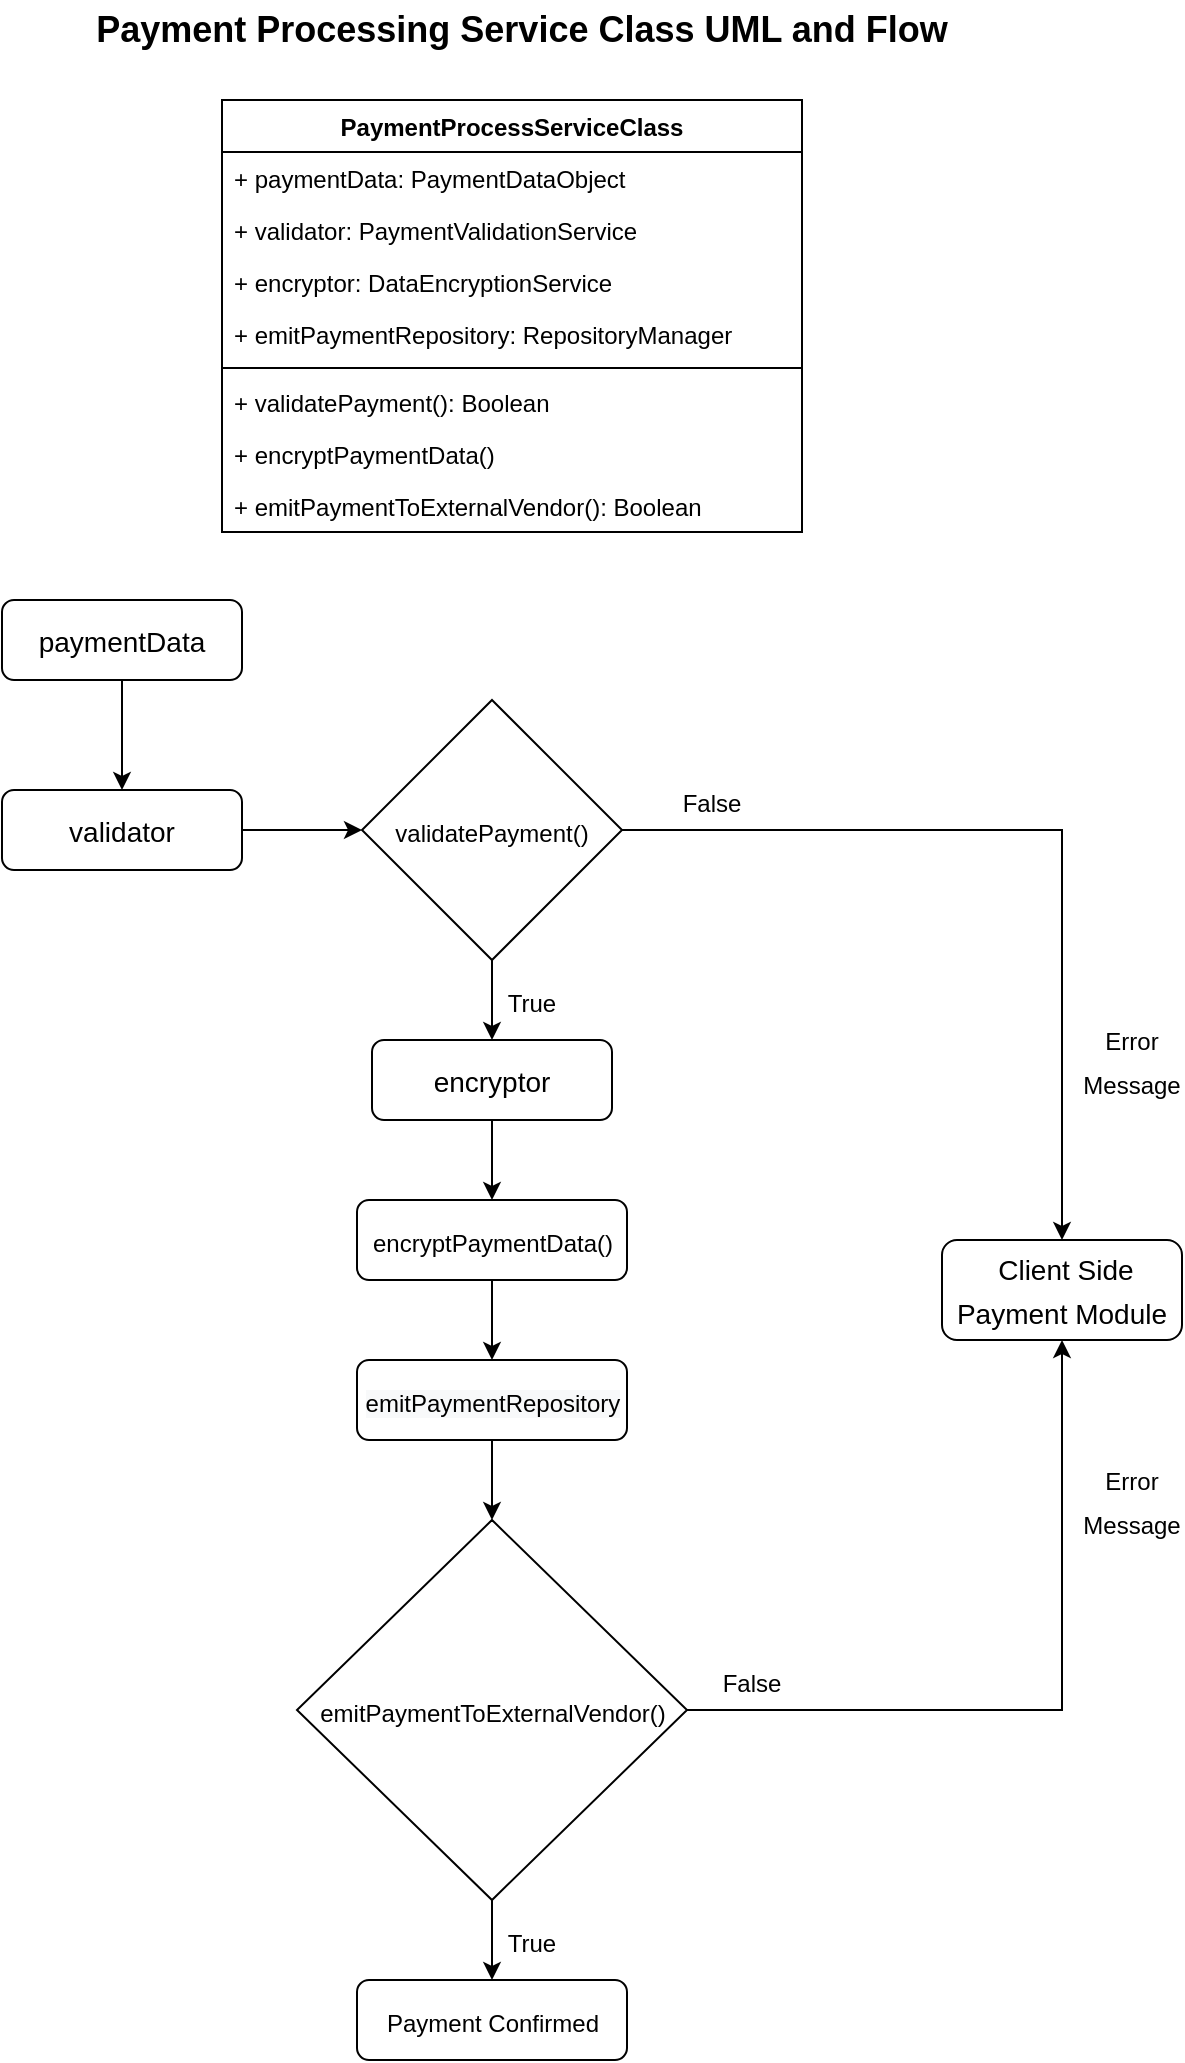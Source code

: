 <mxfile version="13.8.1" type="device"><diagram id="C5RBs43oDa-KdzZeNtuy" name="Page-1"><mxGraphModel dx="1319" dy="816" grid="1" gridSize="10" guides="1" tooltips="1" connect="1" arrows="1" fold="1" page="1" pageScale="1" pageWidth="827" pageHeight="1169" math="0" shadow="0"><root><mxCell id="WIyWlLk6GJQsqaUBKTNV-0"/><mxCell id="WIyWlLk6GJQsqaUBKTNV-1" parent="WIyWlLk6GJQsqaUBKTNV-0"/><mxCell id="zBhWQRF4P_JEcmPUDY7l-8" value="Payment Processing Service Class UML and Flow" style="text;align=center;fontStyle=1;verticalAlign=middle;spacingLeft=3;spacingRight=3;strokeColor=none;rotatable=0;points=[[0,0.5],[1,0.5]];portConstraint=eastwest;fontSize=18;" vertex="1" parent="WIyWlLk6GJQsqaUBKTNV-1"><mxGeometry x="170" y="50" width="460" height="26" as="geometry"/></mxCell><mxCell id="zBhWQRF4P_JEcmPUDY7l-4" value="PaymentProcessServiceClass" style="swimlane;fontStyle=1;align=center;verticalAlign=top;childLayout=stackLayout;horizontal=1;startSize=26;horizontalStack=0;resizeParent=1;resizeParentMax=0;resizeLast=0;collapsible=1;marginBottom=0;" vertex="1" parent="WIyWlLk6GJQsqaUBKTNV-1"><mxGeometry x="250" y="100" width="290" height="216" as="geometry"/></mxCell><mxCell id="zBhWQRF4P_JEcmPUDY7l-5" value="+ paymentData: PaymentDataObject" style="text;strokeColor=none;fillColor=none;align=left;verticalAlign=top;spacingLeft=4;spacingRight=4;overflow=hidden;rotatable=0;points=[[0,0.5],[1,0.5]];portConstraint=eastwest;" vertex="1" parent="zBhWQRF4P_JEcmPUDY7l-4"><mxGeometry y="26" width="290" height="26" as="geometry"/></mxCell><mxCell id="zBhWQRF4P_JEcmPUDY7l-9" value="+ validator: PaymentValidationService" style="text;strokeColor=none;fillColor=none;align=left;verticalAlign=top;spacingLeft=4;spacingRight=4;overflow=hidden;rotatable=0;points=[[0,0.5],[1,0.5]];portConstraint=eastwest;" vertex="1" parent="zBhWQRF4P_JEcmPUDY7l-4"><mxGeometry y="52" width="290" height="26" as="geometry"/></mxCell><mxCell id="zBhWQRF4P_JEcmPUDY7l-10" value="+ encryptor: DataEncryptionService" style="text;strokeColor=none;fillColor=none;align=left;verticalAlign=top;spacingLeft=4;spacingRight=4;overflow=hidden;rotatable=0;points=[[0,0.5],[1,0.5]];portConstraint=eastwest;" vertex="1" parent="zBhWQRF4P_JEcmPUDY7l-4"><mxGeometry y="78" width="290" height="26" as="geometry"/></mxCell><mxCell id="zBhWQRF4P_JEcmPUDY7l-11" value="+ emitPaymentRepository: RepositoryManager" style="text;strokeColor=none;fillColor=none;align=left;verticalAlign=top;spacingLeft=4;spacingRight=4;overflow=hidden;rotatable=0;points=[[0,0.5],[1,0.5]];portConstraint=eastwest;" vertex="1" parent="zBhWQRF4P_JEcmPUDY7l-4"><mxGeometry y="104" width="290" height="26" as="geometry"/></mxCell><mxCell id="zBhWQRF4P_JEcmPUDY7l-6" value="" style="line;strokeWidth=1;fillColor=none;align=left;verticalAlign=middle;spacingTop=-1;spacingLeft=3;spacingRight=3;rotatable=0;labelPosition=right;points=[];portConstraint=eastwest;" vertex="1" parent="zBhWQRF4P_JEcmPUDY7l-4"><mxGeometry y="130" width="290" height="8" as="geometry"/></mxCell><mxCell id="zBhWQRF4P_JEcmPUDY7l-7" value="+ validatePayment(): Boolean" style="text;strokeColor=none;fillColor=none;align=left;verticalAlign=top;spacingLeft=4;spacingRight=4;overflow=hidden;rotatable=0;points=[[0,0.5],[1,0.5]];portConstraint=eastwest;" vertex="1" parent="zBhWQRF4P_JEcmPUDY7l-4"><mxGeometry y="138" width="290" height="26" as="geometry"/></mxCell><mxCell id="zBhWQRF4P_JEcmPUDY7l-12" value="+ encryptPaymentData()" style="text;strokeColor=none;fillColor=none;align=left;verticalAlign=top;spacingLeft=4;spacingRight=4;overflow=hidden;rotatable=0;points=[[0,0.5],[1,0.5]];portConstraint=eastwest;" vertex="1" parent="zBhWQRF4P_JEcmPUDY7l-4"><mxGeometry y="164" width="290" height="26" as="geometry"/></mxCell><mxCell id="zBhWQRF4P_JEcmPUDY7l-13" value="+ emitPaymentToExternalVendor(): Boolean" style="text;strokeColor=none;fillColor=none;align=left;verticalAlign=top;spacingLeft=4;spacingRight=4;overflow=hidden;rotatable=0;points=[[0,0.5],[1,0.5]];portConstraint=eastwest;" vertex="1" parent="zBhWQRF4P_JEcmPUDY7l-4"><mxGeometry y="190" width="290" height="26" as="geometry"/></mxCell><mxCell id="zBhWQRF4P_JEcmPUDY7l-42" value="" style="edgeStyle=orthogonalEdgeStyle;rounded=0;orthogonalLoop=1;jettySize=auto;html=1;fontSize=18;" edge="1" parent="WIyWlLk6GJQsqaUBKTNV-1" source="zBhWQRF4P_JEcmPUDY7l-14" target="zBhWQRF4P_JEcmPUDY7l-15"><mxGeometry relative="1" as="geometry"/></mxCell><mxCell id="zBhWQRF4P_JEcmPUDY7l-14" value="&lt;font style=&quot;font-size: 14px&quot;&gt;paymentData&lt;/font&gt;" style="rounded=1;whiteSpace=wrap;html=1;fontSize=18;" vertex="1" parent="WIyWlLk6GJQsqaUBKTNV-1"><mxGeometry x="140" y="350" width="120" height="40" as="geometry"/></mxCell><mxCell id="zBhWQRF4P_JEcmPUDY7l-18" value="" style="edgeStyle=orthogonalEdgeStyle;rounded=0;orthogonalLoop=1;jettySize=auto;html=1;fontSize=18;" edge="1" parent="WIyWlLk6GJQsqaUBKTNV-1" source="zBhWQRF4P_JEcmPUDY7l-15" target="zBhWQRF4P_JEcmPUDY7l-16"><mxGeometry relative="1" as="geometry"/></mxCell><mxCell id="zBhWQRF4P_JEcmPUDY7l-15" value="&lt;font style=&quot;font-size: 14px&quot;&gt;validator&lt;/font&gt;" style="rounded=1;whiteSpace=wrap;html=1;fontSize=18;" vertex="1" parent="WIyWlLk6GJQsqaUBKTNV-1"><mxGeometry x="140" y="445" width="120" height="40" as="geometry"/></mxCell><mxCell id="zBhWQRF4P_JEcmPUDY7l-21" value="" style="edgeStyle=orthogonalEdgeStyle;rounded=0;orthogonalLoop=1;jettySize=auto;html=1;fontSize=18;" edge="1" parent="WIyWlLk6GJQsqaUBKTNV-1" source="zBhWQRF4P_JEcmPUDY7l-16" target="zBhWQRF4P_JEcmPUDY7l-20"><mxGeometry relative="1" as="geometry"/></mxCell><mxCell id="zBhWQRF4P_JEcmPUDY7l-24" value="" style="edgeStyle=orthogonalEdgeStyle;rounded=0;orthogonalLoop=1;jettySize=auto;html=1;fontSize=18;entryX=0.5;entryY=0;entryDx=0;entryDy=0;" edge="1" parent="WIyWlLk6GJQsqaUBKTNV-1" source="zBhWQRF4P_JEcmPUDY7l-16" target="zBhWQRF4P_JEcmPUDY7l-19"><mxGeometry relative="1" as="geometry"/></mxCell><mxCell id="zBhWQRF4P_JEcmPUDY7l-16" value="&lt;span style=&quot;font-size: 12px ; text-align: left&quot;&gt;validatePayment()&lt;/span&gt;" style="rhombus;whiteSpace=wrap;html=1;fontSize=18;" vertex="1" parent="WIyWlLk6GJQsqaUBKTNV-1"><mxGeometry x="320" y="400" width="130" height="130" as="geometry"/></mxCell><mxCell id="zBhWQRF4P_JEcmPUDY7l-19" value="&lt;font style=&quot;font-size: 14px&quot;&gt;&amp;nbsp;Client Side Payment Module&lt;/font&gt;" style="rounded=1;whiteSpace=wrap;html=1;fontSize=18;" vertex="1" parent="WIyWlLk6GJQsqaUBKTNV-1"><mxGeometry x="610" y="670" width="120" height="50" as="geometry"/></mxCell><mxCell id="zBhWQRF4P_JEcmPUDY7l-30" value="" style="edgeStyle=orthogonalEdgeStyle;rounded=0;orthogonalLoop=1;jettySize=auto;html=1;fontSize=18;" edge="1" parent="WIyWlLk6GJQsqaUBKTNV-1" source="zBhWQRF4P_JEcmPUDY7l-20" target="zBhWQRF4P_JEcmPUDY7l-29"><mxGeometry relative="1" as="geometry"/></mxCell><mxCell id="zBhWQRF4P_JEcmPUDY7l-20" value="&lt;span style=&quot;font-size: 14px&quot;&gt;encryptor&lt;/span&gt;" style="rounded=1;whiteSpace=wrap;html=1;fontSize=18;" vertex="1" parent="WIyWlLk6GJQsqaUBKTNV-1"><mxGeometry x="325" y="570" width="120" height="40" as="geometry"/></mxCell><mxCell id="zBhWQRF4P_JEcmPUDY7l-22" value="&lt;font style=&quot;font-size: 12px&quot;&gt;True&lt;/font&gt;" style="text;html=1;strokeColor=none;fillColor=none;align=center;verticalAlign=middle;whiteSpace=wrap;rounded=0;fontSize=18;" vertex="1" parent="WIyWlLk6GJQsqaUBKTNV-1"><mxGeometry x="380" y="540" width="50" height="20" as="geometry"/></mxCell><mxCell id="zBhWQRF4P_JEcmPUDY7l-23" value="&lt;font style=&quot;font-size: 12px&quot;&gt;False&lt;/font&gt;" style="text;html=1;strokeColor=none;fillColor=none;align=center;verticalAlign=middle;whiteSpace=wrap;rounded=0;fontSize=18;" vertex="1" parent="WIyWlLk6GJQsqaUBKTNV-1"><mxGeometry x="470" y="440" width="50" height="20" as="geometry"/></mxCell><mxCell id="zBhWQRF4P_JEcmPUDY7l-25" value="&lt;font style=&quot;font-size: 12px&quot;&gt;Error Message&lt;/font&gt;" style="text;html=1;strokeColor=none;fillColor=none;align=center;verticalAlign=middle;whiteSpace=wrap;rounded=0;fontSize=18;" vertex="1" parent="WIyWlLk6GJQsqaUBKTNV-1"><mxGeometry x="680" y="570" width="50" height="20" as="geometry"/></mxCell><mxCell id="zBhWQRF4P_JEcmPUDY7l-36" value="" style="edgeStyle=orthogonalEdgeStyle;rounded=0;orthogonalLoop=1;jettySize=auto;html=1;fontSize=18;" edge="1" parent="WIyWlLk6GJQsqaUBKTNV-1" source="zBhWQRF4P_JEcmPUDY7l-26" target="zBhWQRF4P_JEcmPUDY7l-35"><mxGeometry relative="1" as="geometry"/></mxCell><mxCell id="zBhWQRF4P_JEcmPUDY7l-38" style="edgeStyle=orthogonalEdgeStyle;rounded=0;orthogonalLoop=1;jettySize=auto;html=1;entryX=0.5;entryY=1;entryDx=0;entryDy=0;fontSize=18;" edge="1" parent="WIyWlLk6GJQsqaUBKTNV-1" source="zBhWQRF4P_JEcmPUDY7l-26" target="zBhWQRF4P_JEcmPUDY7l-19"><mxGeometry relative="1" as="geometry"/></mxCell><mxCell id="zBhWQRF4P_JEcmPUDY7l-26" value="&lt;span style=&quot;font-size: 12px ; text-align: left&quot;&gt;emitPaymentToExternalVendor()&lt;/span&gt;" style="rhombus;whiteSpace=wrap;html=1;fontSize=18;" vertex="1" parent="WIyWlLk6GJQsqaUBKTNV-1"><mxGeometry x="287.5" y="810" width="195" height="190" as="geometry"/></mxCell><mxCell id="zBhWQRF4P_JEcmPUDY7l-33" value="" style="edgeStyle=orthogonalEdgeStyle;rounded=0;orthogonalLoop=1;jettySize=auto;html=1;fontSize=18;" edge="1" parent="WIyWlLk6GJQsqaUBKTNV-1" source="zBhWQRF4P_JEcmPUDY7l-29" target="zBhWQRF4P_JEcmPUDY7l-32"><mxGeometry relative="1" as="geometry"/></mxCell><mxCell id="zBhWQRF4P_JEcmPUDY7l-29" value="&lt;span style=&quot;font-size: 12px ; text-align: left&quot;&gt;encryptPaymentData()&lt;/span&gt;" style="rounded=1;whiteSpace=wrap;html=1;fontSize=18;" vertex="1" parent="WIyWlLk6GJQsqaUBKTNV-1"><mxGeometry x="317.5" y="650" width="135" height="40" as="geometry"/></mxCell><mxCell id="zBhWQRF4P_JEcmPUDY7l-34" value="" style="edgeStyle=orthogonalEdgeStyle;rounded=0;orthogonalLoop=1;jettySize=auto;html=1;fontSize=18;" edge="1" parent="WIyWlLk6GJQsqaUBKTNV-1" source="zBhWQRF4P_JEcmPUDY7l-32" target="zBhWQRF4P_JEcmPUDY7l-26"><mxGeometry relative="1" as="geometry"/></mxCell><mxCell id="zBhWQRF4P_JEcmPUDY7l-32" value="&lt;meta charset=&quot;utf-8&quot;&gt;&lt;span style=&quot;color: rgb(0, 0, 0); font-family: helvetica; font-size: 12px; font-style: normal; font-weight: 400; letter-spacing: normal; text-align: left; text-indent: 0px; text-transform: none; word-spacing: 0px; background-color: rgb(248, 249, 250); display: inline; float: none;&quot;&gt;emitPaymentRepository&lt;/span&gt;" style="rounded=1;whiteSpace=wrap;html=1;fontSize=18;" vertex="1" parent="WIyWlLk6GJQsqaUBKTNV-1"><mxGeometry x="317.5" y="730" width="135" height="40" as="geometry"/></mxCell><mxCell id="zBhWQRF4P_JEcmPUDY7l-35" value="&lt;div style=&quot;text-align: left&quot;&gt;&lt;span style=&quot;font-size: 12px&quot;&gt;&lt;font face=&quot;helvetica&quot;&gt;Payment Confirmed&lt;/font&gt;&lt;/span&gt;&lt;/div&gt;" style="rounded=1;whiteSpace=wrap;html=1;fontSize=18;" vertex="1" parent="WIyWlLk6GJQsqaUBKTNV-1"><mxGeometry x="317.5" y="1040" width="135" height="40" as="geometry"/></mxCell><mxCell id="zBhWQRF4P_JEcmPUDY7l-37" value="&lt;font style=&quot;font-size: 12px&quot;&gt;True&lt;/font&gt;" style="text;html=1;strokeColor=none;fillColor=none;align=center;verticalAlign=middle;whiteSpace=wrap;rounded=0;fontSize=18;" vertex="1" parent="WIyWlLk6GJQsqaUBKTNV-1"><mxGeometry x="380" y="1010" width="50" height="20" as="geometry"/></mxCell><mxCell id="zBhWQRF4P_JEcmPUDY7l-40" value="&lt;font style=&quot;font-size: 12px&quot;&gt;Error Message&lt;/font&gt;" style="text;html=1;strokeColor=none;fillColor=none;align=center;verticalAlign=middle;whiteSpace=wrap;rounded=0;fontSize=18;" vertex="1" parent="WIyWlLk6GJQsqaUBKTNV-1"><mxGeometry x="680" y="790" width="50" height="20" as="geometry"/></mxCell><mxCell id="zBhWQRF4P_JEcmPUDY7l-41" value="&lt;font style=&quot;font-size: 12px&quot;&gt;False&lt;/font&gt;" style="text;html=1;strokeColor=none;fillColor=none;align=center;verticalAlign=middle;whiteSpace=wrap;rounded=0;fontSize=18;" vertex="1" parent="WIyWlLk6GJQsqaUBKTNV-1"><mxGeometry x="490" y="880" width="50" height="20" as="geometry"/></mxCell></root></mxGraphModel></diagram></mxfile>